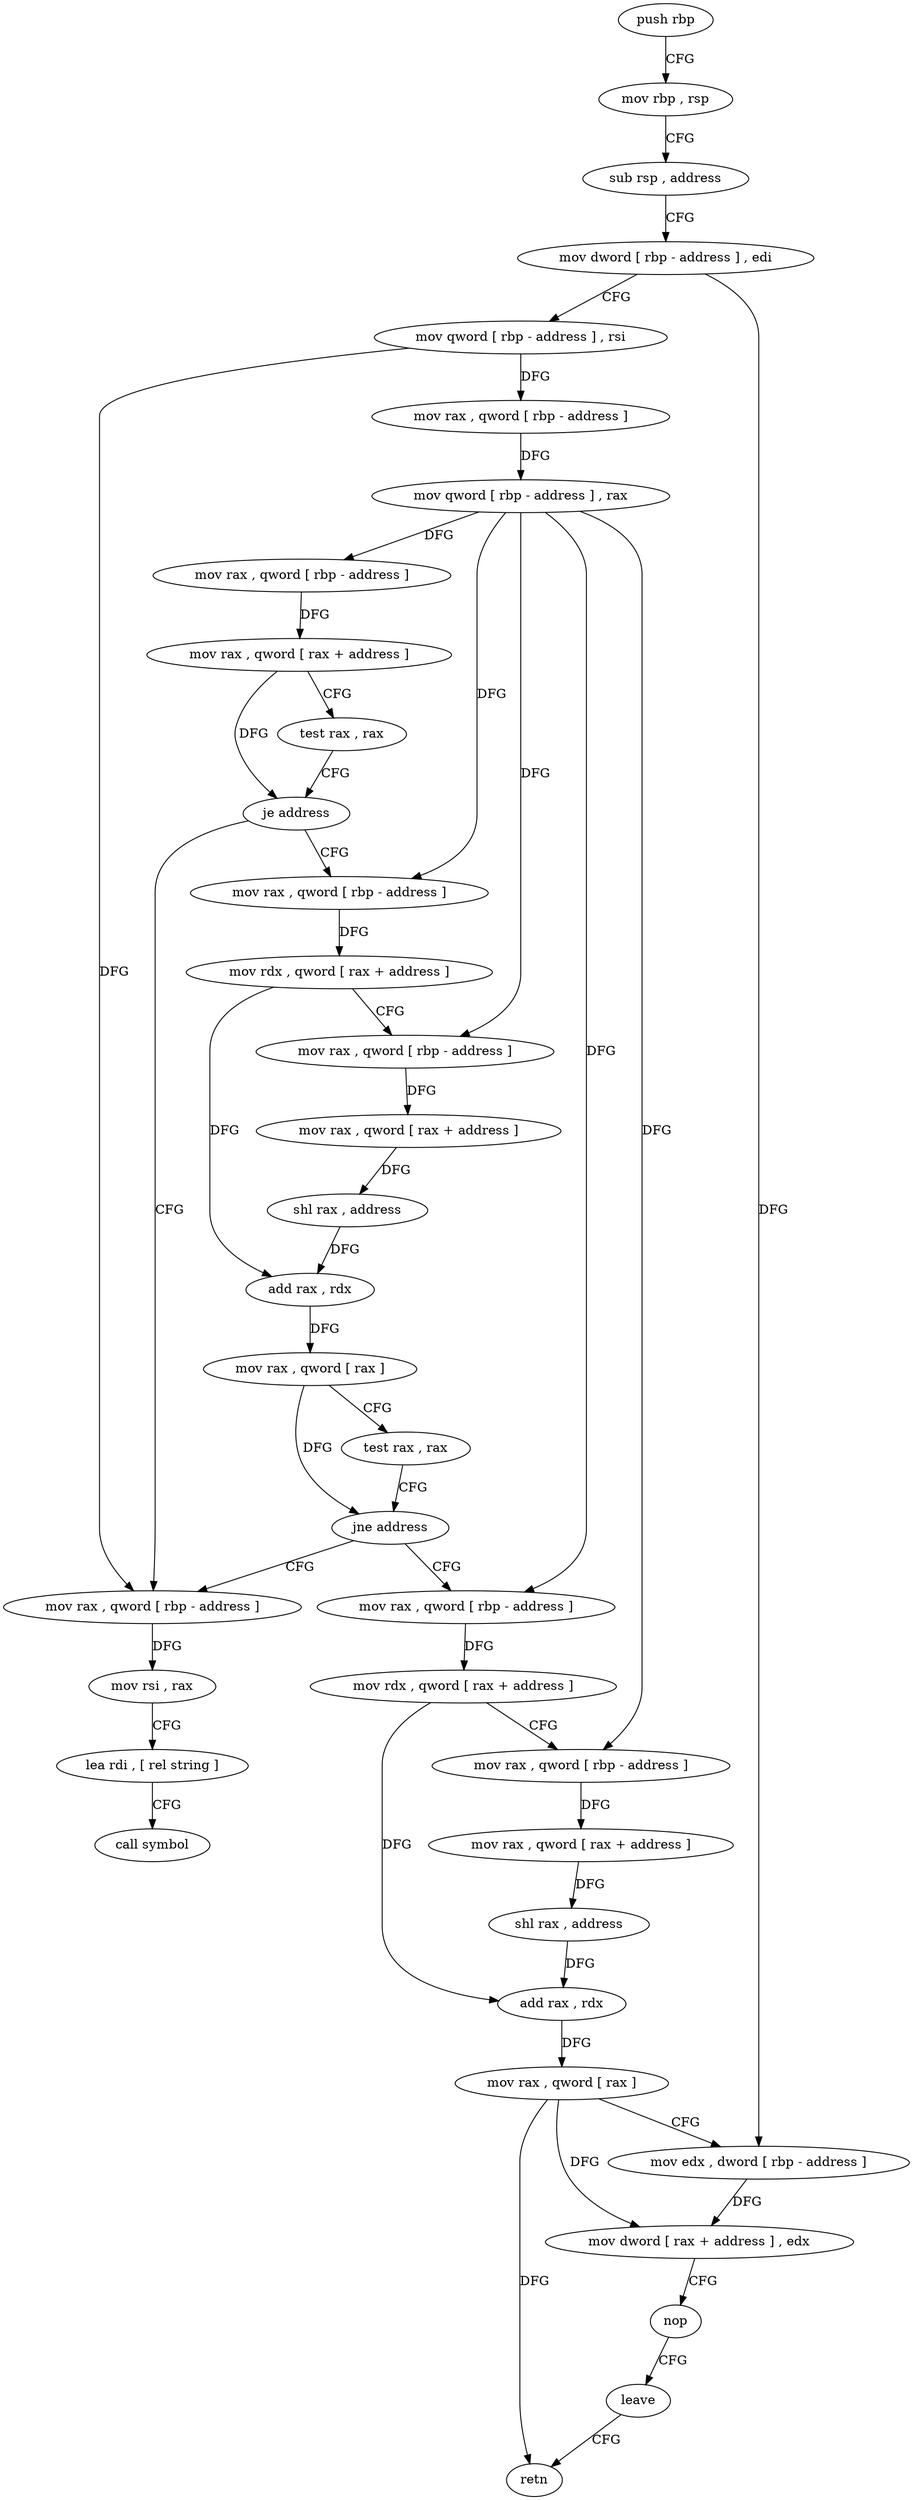 digraph "func" {
"152450" [label = "push rbp" ]
"152451" [label = "mov rbp , rsp" ]
"152454" [label = "sub rsp , address" ]
"152458" [label = "mov dword [ rbp - address ] , edi" ]
"152461" [label = "mov qword [ rbp - address ] , rsi" ]
"152465" [label = "mov rax , qword [ rbp - address ]" ]
"152469" [label = "mov qword [ rbp - address ] , rax" ]
"152473" [label = "mov rax , qword [ rbp - address ]" ]
"152477" [label = "mov rax , qword [ rax + address ]" ]
"152481" [label = "test rax , rax" ]
"152484" [label = "je address" ]
"152517" [label = "mov rax , qword [ rbp - address ]" ]
"152486" [label = "mov rax , qword [ rbp - address ]" ]
"152521" [label = "mov rsi , rax" ]
"152524" [label = "lea rdi , [ rel string ]" ]
"152531" [label = "call symbol" ]
"152490" [label = "mov rdx , qword [ rax + address ]" ]
"152494" [label = "mov rax , qword [ rbp - address ]" ]
"152498" [label = "mov rax , qword [ rax + address ]" ]
"152502" [label = "shl rax , address" ]
"152506" [label = "add rax , rdx" ]
"152509" [label = "mov rax , qword [ rax ]" ]
"152512" [label = "test rax , rax" ]
"152515" [label = "jne address" ]
"152536" [label = "mov rax , qword [ rbp - address ]" ]
"152540" [label = "mov rdx , qword [ rax + address ]" ]
"152544" [label = "mov rax , qword [ rbp - address ]" ]
"152548" [label = "mov rax , qword [ rax + address ]" ]
"152552" [label = "shl rax , address" ]
"152556" [label = "add rax , rdx" ]
"152559" [label = "mov rax , qword [ rax ]" ]
"152562" [label = "mov edx , dword [ rbp - address ]" ]
"152565" [label = "mov dword [ rax + address ] , edx" ]
"152568" [label = "nop" ]
"152569" [label = "leave" ]
"152570" [label = "retn" ]
"152450" -> "152451" [ label = "CFG" ]
"152451" -> "152454" [ label = "CFG" ]
"152454" -> "152458" [ label = "CFG" ]
"152458" -> "152461" [ label = "CFG" ]
"152458" -> "152562" [ label = "DFG" ]
"152461" -> "152465" [ label = "DFG" ]
"152461" -> "152517" [ label = "DFG" ]
"152465" -> "152469" [ label = "DFG" ]
"152469" -> "152473" [ label = "DFG" ]
"152469" -> "152486" [ label = "DFG" ]
"152469" -> "152494" [ label = "DFG" ]
"152469" -> "152536" [ label = "DFG" ]
"152469" -> "152544" [ label = "DFG" ]
"152473" -> "152477" [ label = "DFG" ]
"152477" -> "152481" [ label = "CFG" ]
"152477" -> "152484" [ label = "DFG" ]
"152481" -> "152484" [ label = "CFG" ]
"152484" -> "152517" [ label = "CFG" ]
"152484" -> "152486" [ label = "CFG" ]
"152517" -> "152521" [ label = "DFG" ]
"152486" -> "152490" [ label = "DFG" ]
"152521" -> "152524" [ label = "CFG" ]
"152524" -> "152531" [ label = "CFG" ]
"152490" -> "152494" [ label = "CFG" ]
"152490" -> "152506" [ label = "DFG" ]
"152494" -> "152498" [ label = "DFG" ]
"152498" -> "152502" [ label = "DFG" ]
"152502" -> "152506" [ label = "DFG" ]
"152506" -> "152509" [ label = "DFG" ]
"152509" -> "152512" [ label = "CFG" ]
"152509" -> "152515" [ label = "DFG" ]
"152512" -> "152515" [ label = "CFG" ]
"152515" -> "152536" [ label = "CFG" ]
"152515" -> "152517" [ label = "CFG" ]
"152536" -> "152540" [ label = "DFG" ]
"152540" -> "152544" [ label = "CFG" ]
"152540" -> "152556" [ label = "DFG" ]
"152544" -> "152548" [ label = "DFG" ]
"152548" -> "152552" [ label = "DFG" ]
"152552" -> "152556" [ label = "DFG" ]
"152556" -> "152559" [ label = "DFG" ]
"152559" -> "152562" [ label = "CFG" ]
"152559" -> "152565" [ label = "DFG" ]
"152559" -> "152570" [ label = "DFG" ]
"152562" -> "152565" [ label = "DFG" ]
"152565" -> "152568" [ label = "CFG" ]
"152568" -> "152569" [ label = "CFG" ]
"152569" -> "152570" [ label = "CFG" ]
}
